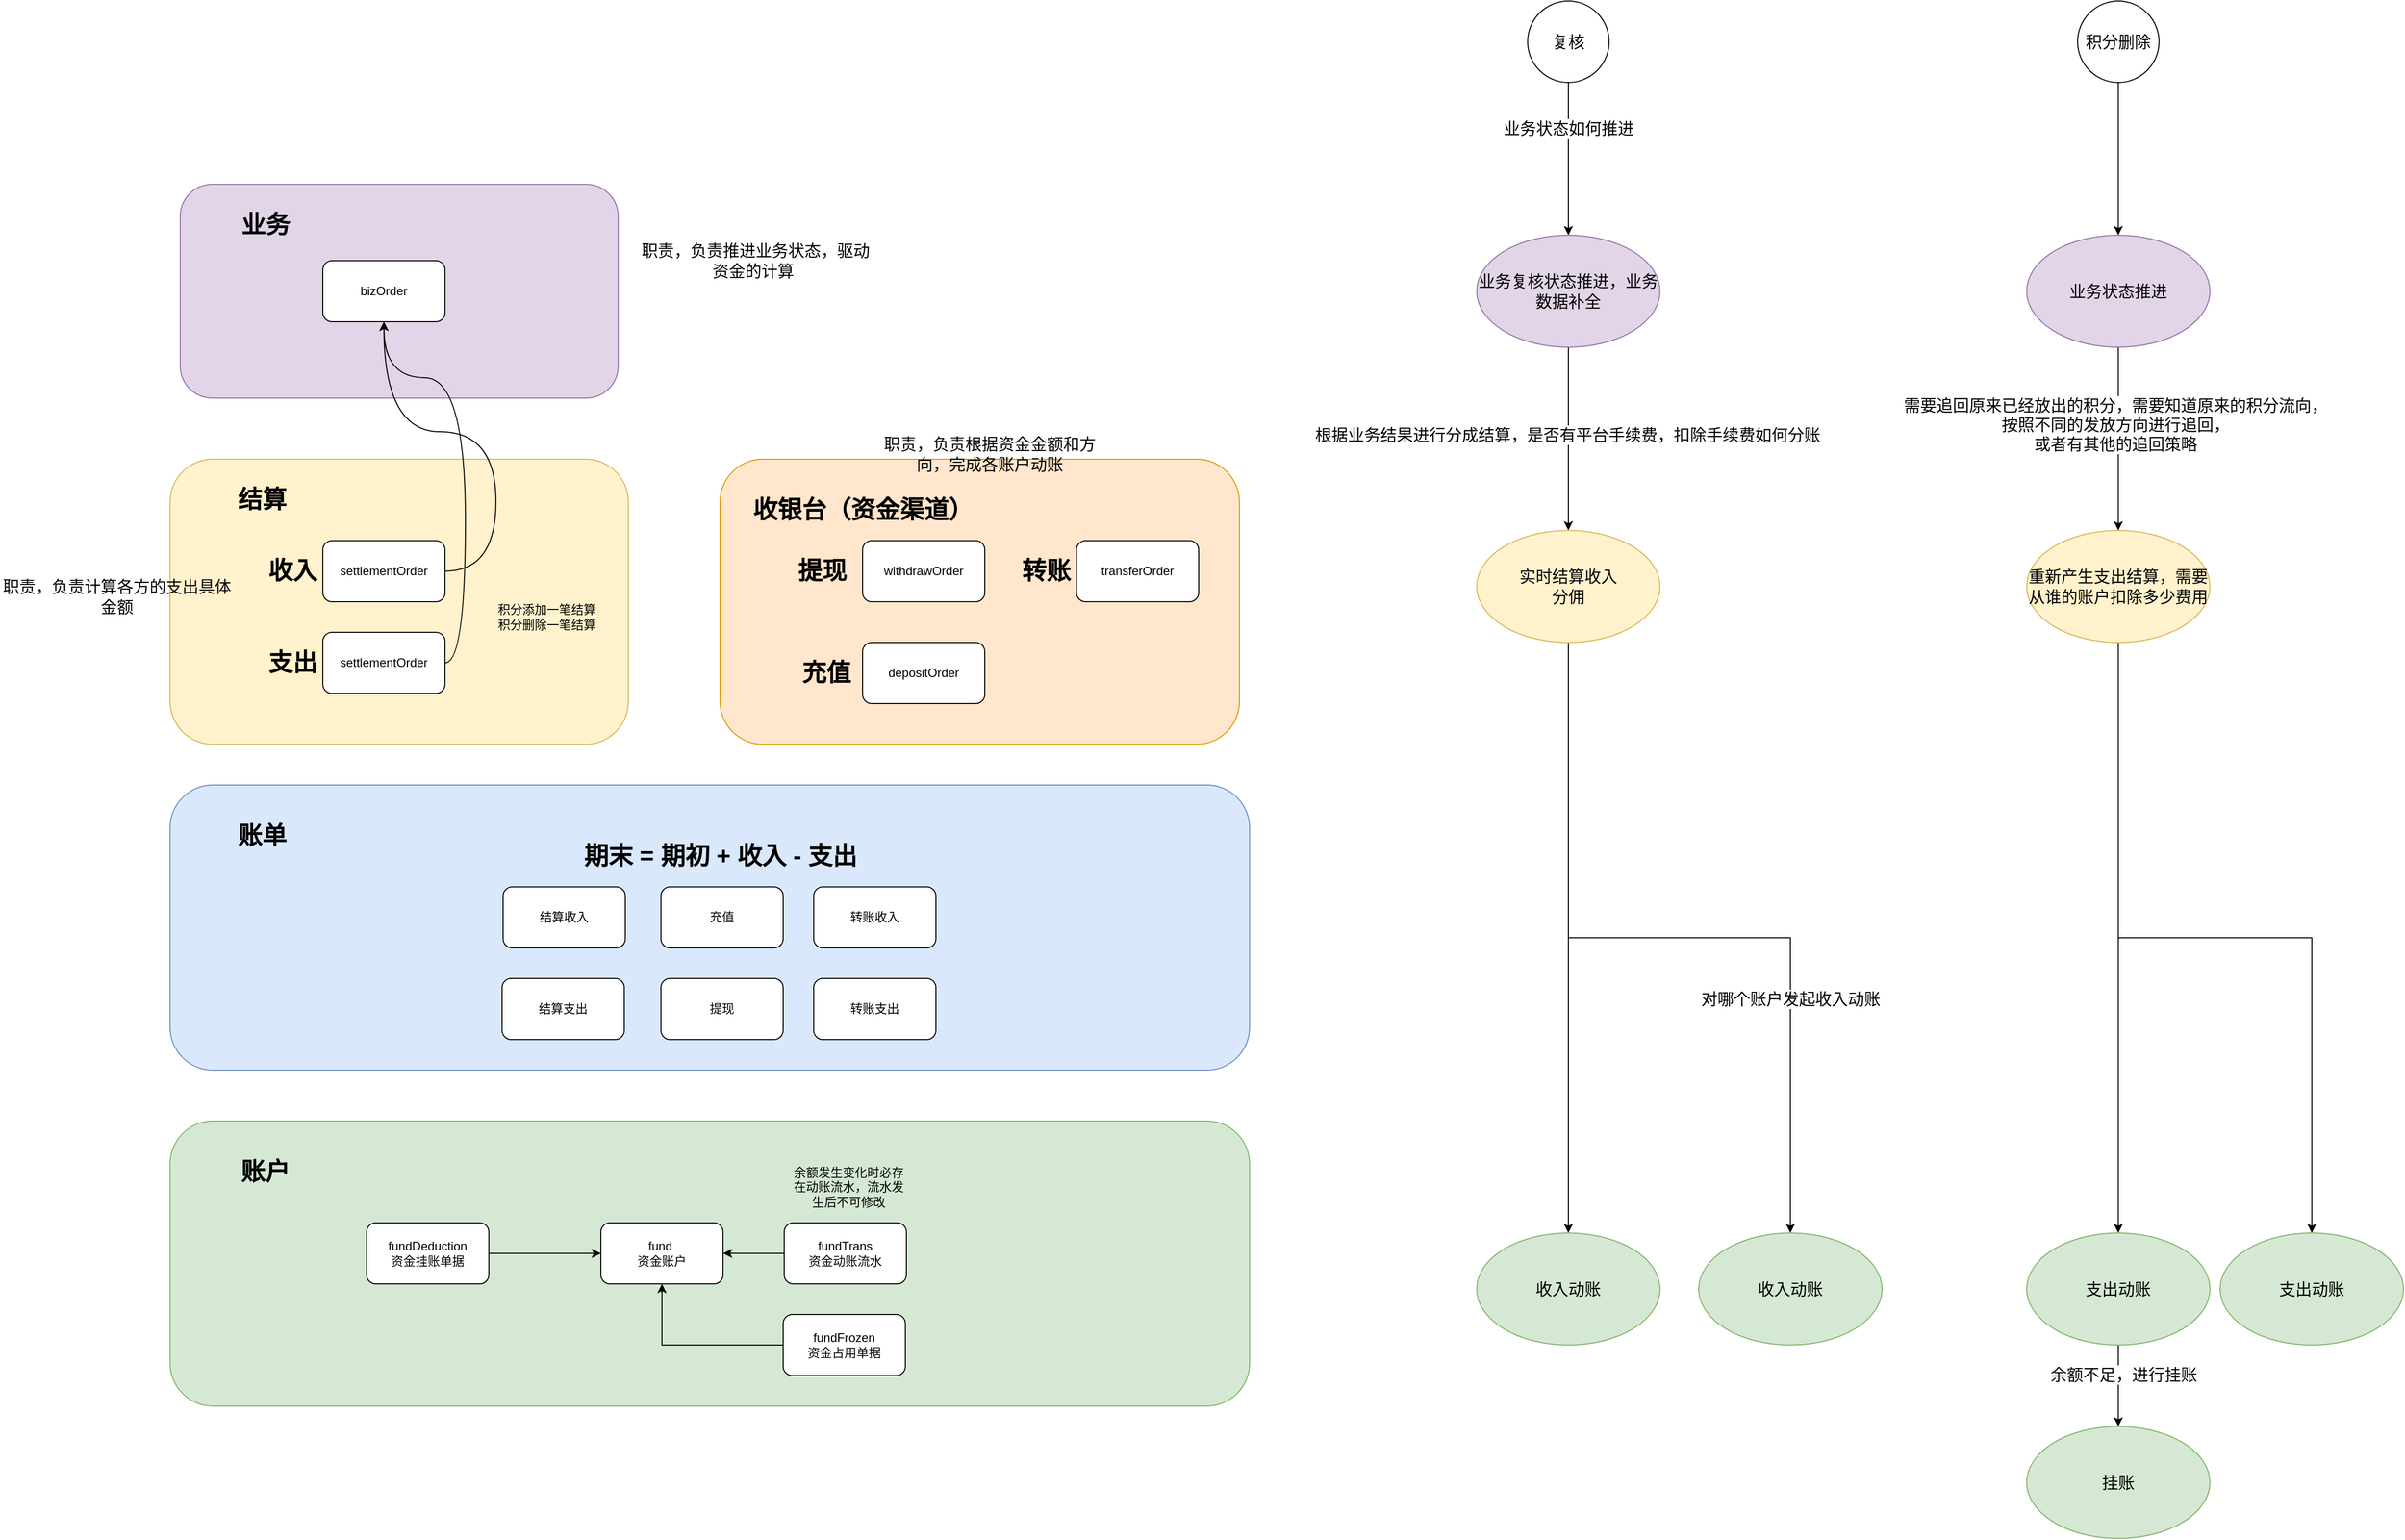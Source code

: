 <mxfile version="24.7.17">
  <diagram name="Page-1" id="vIbstCNoSWVD-QdiPi1U">
    <mxGraphModel dx="4931" dy="4686" grid="1" gridSize="10" guides="1" tooltips="1" connect="1" arrows="1" fold="1" page="1" pageScale="1" pageWidth="827" pageHeight="1169" math="0" shadow="0">
      <root>
        <mxCell id="0" />
        <mxCell id="1" parent="0" />
        <mxCell id="Ge4TA9jkR1d-FdP0cKFU-1" value="" style="rounded=1;whiteSpace=wrap;html=1;fillColor=#fff2cc;strokeColor=#d6b656;" parent="1" vertex="1">
          <mxGeometry x="-233" y="-1050" width="450" height="280" as="geometry" />
        </mxCell>
        <mxCell id="Ge4TA9jkR1d-FdP0cKFU-2" value="结算" style="text;strokeColor=none;fillColor=none;html=1;fontSize=24;fontStyle=1;verticalAlign=middle;align=center;" parent="1" vertex="1">
          <mxGeometry x="-193" y="-1030" width="100" height="40" as="geometry" />
        </mxCell>
        <mxCell id="Ge4TA9jkR1d-FdP0cKFU-3" value="settlementOrder" style="rounded=1;whiteSpace=wrap;html=1;" parent="1" vertex="1">
          <mxGeometry x="-83" y="-970" width="120" height="60" as="geometry" />
        </mxCell>
        <mxCell id="Ge4TA9jkR1d-FdP0cKFU-4" value="" style="rounded=1;whiteSpace=wrap;html=1;fillColor=#e1d5e7;strokeColor=#9673a6;" parent="1" vertex="1">
          <mxGeometry x="-223" y="-1320" width="430" height="210" as="geometry" />
        </mxCell>
        <mxCell id="Ge4TA9jkR1d-FdP0cKFU-5" value="&amp;nbsp;业务" style="text;strokeColor=none;fillColor=none;html=1;fontSize=24;fontStyle=1;verticalAlign=middle;align=center;" parent="1" vertex="1">
          <mxGeometry x="-193" y="-1300" width="100" height="40" as="geometry" />
        </mxCell>
        <mxCell id="Ge4TA9jkR1d-FdP0cKFU-6" value="bizOrder" style="rounded=1;whiteSpace=wrap;html=1;" parent="1" vertex="1">
          <mxGeometry x="-83" y="-1245" width="120" height="60" as="geometry" />
        </mxCell>
        <mxCell id="Ge4TA9jkR1d-FdP0cKFU-7" style="edgeStyle=orthogonalEdgeStyle;rounded=0;orthogonalLoop=1;jettySize=auto;html=1;exitX=1;exitY=0.5;exitDx=0;exitDy=0;entryX=0.5;entryY=1;entryDx=0;entryDy=0;curved=1;" parent="1" source="Ge4TA9jkR1d-FdP0cKFU-8" target="Ge4TA9jkR1d-FdP0cKFU-6" edge="1">
          <mxGeometry relative="1" as="geometry">
            <Array as="points">
              <mxPoint x="57" y="-850" />
              <mxPoint x="57" y="-1130" />
              <mxPoint x="-23" y="-1130" />
            </Array>
          </mxGeometry>
        </mxCell>
        <mxCell id="Ge4TA9jkR1d-FdP0cKFU-8" value="settlementOrder" style="rounded=1;whiteSpace=wrap;html=1;" parent="1" vertex="1">
          <mxGeometry x="-83" y="-880" width="120" height="60" as="geometry" />
        </mxCell>
        <mxCell id="Ge4TA9jkR1d-FdP0cKFU-9" value="收入" style="text;strokeColor=none;fillColor=none;html=1;fontSize=24;fontStyle=1;verticalAlign=middle;align=center;" parent="1" vertex="1">
          <mxGeometry x="-163" y="-960" width="100" height="40" as="geometry" />
        </mxCell>
        <mxCell id="Ge4TA9jkR1d-FdP0cKFU-10" value="支出" style="text;strokeColor=none;fillColor=none;html=1;fontSize=24;fontStyle=1;verticalAlign=middle;align=center;" parent="1" vertex="1">
          <mxGeometry x="-163" y="-870" width="100" height="40" as="geometry" />
        </mxCell>
        <mxCell id="Ge4TA9jkR1d-FdP0cKFU-11" style="edgeStyle=orthogonalEdgeStyle;rounded=0;orthogonalLoop=1;jettySize=auto;html=1;exitX=1;exitY=0.5;exitDx=0;exitDy=0;curved=1;" parent="1" source="Ge4TA9jkR1d-FdP0cKFU-3" target="Ge4TA9jkR1d-FdP0cKFU-6" edge="1">
          <mxGeometry relative="1" as="geometry">
            <mxPoint x="397" y="-1230" as="targetPoint" />
            <Array as="points">
              <mxPoint x="87" y="-940" />
              <mxPoint x="87" y="-1077" />
              <mxPoint x="-23" y="-1077" />
            </Array>
          </mxGeometry>
        </mxCell>
        <mxCell id="Ge4TA9jkR1d-FdP0cKFU-12" value="积分添加一笔结算&lt;div&gt;积分删除一笔结算&lt;/div&gt;" style="text;html=1;align=center;verticalAlign=middle;whiteSpace=wrap;rounded=0;" parent="1" vertex="1">
          <mxGeometry x="57" y="-910" width="160" height="30" as="geometry" />
        </mxCell>
        <mxCell id="Ge4TA9jkR1d-FdP0cKFU-13" value="" style="rounded=1;whiteSpace=wrap;html=1;fillColor=#ffe6cc;strokeColor=#d79b00;" parent="1" vertex="1">
          <mxGeometry x="307" y="-1050" width="510" height="280" as="geometry" />
        </mxCell>
        <mxCell id="Ge4TA9jkR1d-FdP0cKFU-15" value="收银台（资金渠道）" style="text;strokeColor=none;fillColor=none;html=1;fontSize=24;fontStyle=1;verticalAlign=middle;align=center;" parent="1" vertex="1">
          <mxGeometry x="397" y="-1020" width="100" height="40" as="geometry" />
        </mxCell>
        <mxCell id="Ge4TA9jkR1d-FdP0cKFU-16" value="withdrawOrder" style="rounded=1;whiteSpace=wrap;html=1;" parent="1" vertex="1">
          <mxGeometry x="447" y="-970" width="120" height="60" as="geometry" />
        </mxCell>
        <mxCell id="Ge4TA9jkR1d-FdP0cKFU-17" value="depositOrder" style="rounded=1;whiteSpace=wrap;html=1;" parent="1" vertex="1">
          <mxGeometry x="447" y="-870" width="120" height="60" as="geometry" />
        </mxCell>
        <mxCell id="Ge4TA9jkR1d-FdP0cKFU-18" value="提现" style="text;strokeColor=none;fillColor=none;html=1;fontSize=24;fontStyle=1;verticalAlign=middle;align=center;" parent="1" vertex="1">
          <mxGeometry x="357" y="-960" width="100" height="40" as="geometry" />
        </mxCell>
        <mxCell id="Ge4TA9jkR1d-FdP0cKFU-19" value="充值" style="text;strokeColor=none;fillColor=none;html=1;fontSize=24;fontStyle=1;verticalAlign=middle;align=center;" parent="1" vertex="1">
          <mxGeometry x="361" y="-860" width="100" height="40" as="geometry" />
        </mxCell>
        <mxCell id="Ge4TA9jkR1d-FdP0cKFU-20" value="transferOrder" style="rounded=1;whiteSpace=wrap;html=1;" parent="1" vertex="1">
          <mxGeometry x="657" y="-970" width="120" height="60" as="geometry" />
        </mxCell>
        <mxCell id="Ge4TA9jkR1d-FdP0cKFU-21" value="转账" style="text;strokeColor=none;fillColor=none;html=1;fontSize=24;fontStyle=1;verticalAlign=middle;align=center;" parent="1" vertex="1">
          <mxGeometry x="577" y="-960" width="100" height="40" as="geometry" />
        </mxCell>
        <mxCell id="Ge4TA9jkR1d-FdP0cKFU-22" value="" style="rounded=1;whiteSpace=wrap;html=1;fillColor=#dae8fc;strokeColor=#6c8ebf;" parent="1" vertex="1">
          <mxGeometry x="-233" y="-730" width="1060" height="280" as="geometry" />
        </mxCell>
        <mxCell id="Ge4TA9jkR1d-FdP0cKFU-23" value="账单" style="text;strokeColor=none;fillColor=none;html=1;fontSize=24;fontStyle=1;verticalAlign=middle;align=center;" parent="1" vertex="1">
          <mxGeometry x="-193" y="-700" width="100" height="40" as="geometry" />
        </mxCell>
        <mxCell id="Ge4TA9jkR1d-FdP0cKFU-24" value="期末 = 期初 + 收入 - 支出" style="text;strokeColor=none;fillColor=none;html=1;fontSize=24;fontStyle=1;verticalAlign=middle;align=center;" parent="1" vertex="1">
          <mxGeometry x="257" y="-680" width="100" height="40" as="geometry" />
        </mxCell>
        <mxCell id="Ge4TA9jkR1d-FdP0cKFU-25" value="结算收入" style="rounded=1;whiteSpace=wrap;html=1;" parent="1" vertex="1">
          <mxGeometry x="94" y="-630" width="120" height="60" as="geometry" />
        </mxCell>
        <mxCell id="Ge4TA9jkR1d-FdP0cKFU-26" value="充值" style="rounded=1;whiteSpace=wrap;html=1;" parent="1" vertex="1">
          <mxGeometry x="249" y="-630" width="120" height="60" as="geometry" />
        </mxCell>
        <mxCell id="Ge4TA9jkR1d-FdP0cKFU-27" value="转账收入" style="rounded=1;whiteSpace=wrap;html=1;" parent="1" vertex="1">
          <mxGeometry x="399" y="-630" width="120" height="60" as="geometry" />
        </mxCell>
        <mxCell id="Ge4TA9jkR1d-FdP0cKFU-28" value="结算支出" style="rounded=1;whiteSpace=wrap;html=1;" parent="1" vertex="1">
          <mxGeometry x="93" y="-540" width="120" height="60" as="geometry" />
        </mxCell>
        <mxCell id="Ge4TA9jkR1d-FdP0cKFU-29" value="提现" style="rounded=1;whiteSpace=wrap;html=1;" parent="1" vertex="1">
          <mxGeometry x="249" y="-540" width="120" height="60" as="geometry" />
        </mxCell>
        <mxCell id="Ge4TA9jkR1d-FdP0cKFU-30" value="转账支出" style="rounded=1;whiteSpace=wrap;html=1;" parent="1" vertex="1">
          <mxGeometry x="399" y="-540" width="120" height="60" as="geometry" />
        </mxCell>
        <mxCell id="Ge4TA9jkR1d-FdP0cKFU-31" value="" style="rounded=1;whiteSpace=wrap;html=1;fillColor=#d5e8d4;strokeColor=#82b366;" parent="1" vertex="1">
          <mxGeometry x="-233" y="-400" width="1060" height="280" as="geometry" />
        </mxCell>
        <mxCell id="Ge4TA9jkR1d-FdP0cKFU-32" value="账户" style="text;strokeColor=none;fillColor=none;html=1;fontSize=24;fontStyle=1;verticalAlign=middle;align=center;" parent="1" vertex="1">
          <mxGeometry x="-190" y="-370" width="100" height="40" as="geometry" />
        </mxCell>
        <mxCell id="Ge4TA9jkR1d-FdP0cKFU-33" value="fund&amp;nbsp;&lt;div&gt;资金账户&lt;/div&gt;" style="rounded=1;whiteSpace=wrap;html=1;" parent="1" vertex="1">
          <mxGeometry x="190" y="-300" width="120" height="60" as="geometry" />
        </mxCell>
        <mxCell id="Ge4TA9jkR1d-FdP0cKFU-34" style="edgeStyle=orthogonalEdgeStyle;rounded=0;orthogonalLoop=1;jettySize=auto;html=1;exitX=0;exitY=0.5;exitDx=0;exitDy=0;entryX=1;entryY=0.5;entryDx=0;entryDy=0;" parent="1" source="Ge4TA9jkR1d-FdP0cKFU-35" target="Ge4TA9jkR1d-FdP0cKFU-33" edge="1">
          <mxGeometry relative="1" as="geometry" />
        </mxCell>
        <mxCell id="Ge4TA9jkR1d-FdP0cKFU-35" value="fund&lt;span style=&quot;background-color: initial;&quot;&gt;T&lt;/span&gt;&lt;span style=&quot;background-color: initial;&quot;&gt;rans&lt;/span&gt;&lt;div&gt;&lt;div&gt;资金动账流水&lt;/div&gt;&lt;/div&gt;" style="rounded=1;whiteSpace=wrap;html=1;" parent="1" vertex="1">
          <mxGeometry x="370" y="-300" width="120" height="60" as="geometry" />
        </mxCell>
        <mxCell id="Ge4TA9jkR1d-FdP0cKFU-36" value="余额发生变化时必存在动账流水，流水发生后不可修改" style="text;html=1;align=center;verticalAlign=middle;whiteSpace=wrap;rounded=0;" parent="1" vertex="1">
          <mxGeometry x="377" y="-350" width="113" height="30" as="geometry" />
        </mxCell>
        <mxCell id="Ge4TA9jkR1d-FdP0cKFU-37" style="edgeStyle=orthogonalEdgeStyle;rounded=0;orthogonalLoop=1;jettySize=auto;html=1;exitX=0;exitY=0.5;exitDx=0;exitDy=0;" parent="1" source="Ge4TA9jkR1d-FdP0cKFU-38" target="Ge4TA9jkR1d-FdP0cKFU-33" edge="1">
          <mxGeometry relative="1" as="geometry" />
        </mxCell>
        <mxCell id="Ge4TA9jkR1d-FdP0cKFU-38" value="fundFrozen&lt;div&gt;&lt;div&gt;资金占用单据&lt;/div&gt;&lt;/div&gt;" style="rounded=1;whiteSpace=wrap;html=1;" parent="1" vertex="1">
          <mxGeometry x="369" y="-210" width="120" height="60" as="geometry" />
        </mxCell>
        <mxCell id="Ge4TA9jkR1d-FdP0cKFU-39" style="edgeStyle=orthogonalEdgeStyle;rounded=0;orthogonalLoop=1;jettySize=auto;html=1;exitX=1;exitY=0.5;exitDx=0;exitDy=0;" parent="1" source="Ge4TA9jkR1d-FdP0cKFU-40" target="Ge4TA9jkR1d-FdP0cKFU-33" edge="1">
          <mxGeometry relative="1" as="geometry" />
        </mxCell>
        <mxCell id="Ge4TA9jkR1d-FdP0cKFU-40" value="fundDeduction&lt;div&gt;&lt;div&gt;资金挂账单据&lt;/div&gt;&lt;/div&gt;" style="rounded=1;whiteSpace=wrap;html=1;" parent="1" vertex="1">
          <mxGeometry x="-40" y="-300" width="120" height="60" as="geometry" />
        </mxCell>
        <mxCell id="Ge4TA9jkR1d-FdP0cKFU-41" style="edgeStyle=orthogonalEdgeStyle;rounded=0;orthogonalLoop=1;jettySize=auto;html=1;exitX=0.5;exitY=1;exitDx=0;exitDy=0;entryX=0.5;entryY=0;entryDx=0;entryDy=0;" parent="1" source="Ge4TA9jkR1d-FdP0cKFU-43" target="Ge4TA9jkR1d-FdP0cKFU-47" edge="1">
          <mxGeometry relative="1" as="geometry" />
        </mxCell>
        <mxCell id="Ge4TA9jkR1d-FdP0cKFU-42" value="&lt;font style=&quot;font-size: 16px;&quot;&gt;业务状态如何推进&lt;/font&gt;" style="edgeLabel;html=1;align=center;verticalAlign=middle;resizable=0;points=[];" parent="Ge4TA9jkR1d-FdP0cKFU-41" vertex="1" connectable="0">
          <mxGeometry x="-0.388" relative="1" as="geometry">
            <mxPoint y="-1" as="offset" />
          </mxGeometry>
        </mxCell>
        <mxCell id="Ge4TA9jkR1d-FdP0cKFU-43" value="&lt;font style=&quot;font-size: 16px;&quot;&gt;复核&lt;/font&gt;" style="ellipse;whiteSpace=wrap;html=1;aspect=fixed;" parent="1" vertex="1">
          <mxGeometry x="1100" y="-1500" width="80" height="80" as="geometry" />
        </mxCell>
        <mxCell id="Ge4TA9jkR1d-FdP0cKFU-45" style="edgeStyle=orthogonalEdgeStyle;rounded=0;orthogonalLoop=1;jettySize=auto;html=1;exitX=0.5;exitY=1;exitDx=0;exitDy=0;entryX=0.5;entryY=0;entryDx=0;entryDy=0;" parent="1" source="Ge4TA9jkR1d-FdP0cKFU-47" target="Ge4TA9jkR1d-FdP0cKFU-52" edge="1">
          <mxGeometry relative="1" as="geometry" />
        </mxCell>
        <mxCell id="Ge4TA9jkR1d-FdP0cKFU-46" value="&lt;font style=&quot;font-size: 16px;&quot;&gt;根据业务结果进行分成结算，是否有平台手续费，扣除手续费如何分账&lt;/font&gt;" style="edgeLabel;html=1;align=center;verticalAlign=middle;resizable=0;points=[];" parent="Ge4TA9jkR1d-FdP0cKFU-45" vertex="1" connectable="0">
          <mxGeometry x="-0.04" y="-1" relative="1" as="geometry">
            <mxPoint y="-1" as="offset" />
          </mxGeometry>
        </mxCell>
        <mxCell id="Ge4TA9jkR1d-FdP0cKFU-47" value="&lt;font style=&quot;font-size: 16px;&quot;&gt;业务复核状态推进，业务数据补全&lt;/font&gt;" style="ellipse;whiteSpace=wrap;html=1;fillColor=#e1d5e7;strokeColor=#9673a6;" parent="1" vertex="1">
          <mxGeometry x="1050" y="-1270" width="180" height="110" as="geometry" />
        </mxCell>
        <mxCell id="Ge4TA9jkR1d-FdP0cKFU-49" style="edgeStyle=orthogonalEdgeStyle;rounded=0;orthogonalLoop=1;jettySize=auto;html=1;exitX=0.5;exitY=1;exitDx=0;exitDy=0;entryX=0.5;entryY=0;entryDx=0;entryDy=0;" parent="1" source="Ge4TA9jkR1d-FdP0cKFU-52" target="Ge4TA9jkR1d-FdP0cKFU-54" edge="1">
          <mxGeometry relative="1" as="geometry" />
        </mxCell>
        <mxCell id="Ge4TA9jkR1d-FdP0cKFU-50" style="edgeStyle=orthogonalEdgeStyle;rounded=0;orthogonalLoop=1;jettySize=auto;html=1;exitX=0.5;exitY=1;exitDx=0;exitDy=0;entryX=0.5;entryY=0;entryDx=0;entryDy=0;" parent="1" source="Ge4TA9jkR1d-FdP0cKFU-52" target="Ge4TA9jkR1d-FdP0cKFU-55" edge="1">
          <mxGeometry relative="1" as="geometry" />
        </mxCell>
        <mxCell id="Ge4TA9jkR1d-FdP0cKFU-51" value="&lt;font style=&quot;font-size: 16px;&quot;&gt;对哪个账户发起收入动账&lt;/font&gt;" style="edgeLabel;html=1;align=center;verticalAlign=middle;resizable=0;points=[];" parent="Ge4TA9jkR1d-FdP0cKFU-50" vertex="1" connectable="0">
          <mxGeometry x="0.422" relative="1" as="geometry">
            <mxPoint as="offset" />
          </mxGeometry>
        </mxCell>
        <mxCell id="Ge4TA9jkR1d-FdP0cKFU-52" value="&lt;font style=&quot;font-size: 16px;&quot;&gt;实时结算收入&lt;/font&gt;&lt;div style=&quot;font-size: 16px;&quot;&gt;&lt;font style=&quot;font-size: 16px;&quot;&gt;分佣&lt;/font&gt;&lt;/div&gt;" style="ellipse;whiteSpace=wrap;html=1;fillColor=#fff2cc;strokeColor=#d6b656;" parent="1" vertex="1">
          <mxGeometry x="1050" y="-980" width="180" height="110" as="geometry" />
        </mxCell>
        <mxCell id="Ge4TA9jkR1d-FdP0cKFU-54" value="&lt;font style=&quot;font-size: 16px;&quot;&gt;收入动账&lt;/font&gt;" style="ellipse;whiteSpace=wrap;html=1;fillColor=#d5e8d4;strokeColor=#82b366;" parent="1" vertex="1">
          <mxGeometry x="1050" y="-290" width="180" height="110" as="geometry" />
        </mxCell>
        <mxCell id="Ge4TA9jkR1d-FdP0cKFU-55" value="&lt;font style=&quot;font-size: 16px;&quot;&gt;收入动账&lt;/font&gt;" style="ellipse;whiteSpace=wrap;html=1;fillColor=#d5e8d4;strokeColor=#82b366;" parent="1" vertex="1">
          <mxGeometry x="1268" y="-290" width="180" height="110" as="geometry" />
        </mxCell>
        <mxCell id="Ge4TA9jkR1d-FdP0cKFU-56" style="edgeStyle=orthogonalEdgeStyle;rounded=0;orthogonalLoop=1;jettySize=auto;html=1;exitX=0.5;exitY=1;exitDx=0;exitDy=0;entryX=0.5;entryY=0;entryDx=0;entryDy=0;" parent="1" source="Ge4TA9jkR1d-FdP0cKFU-57" target="Ge4TA9jkR1d-FdP0cKFU-61" edge="1">
          <mxGeometry relative="1" as="geometry" />
        </mxCell>
        <mxCell id="Ge4TA9jkR1d-FdP0cKFU-57" value="&lt;font style=&quot;font-size: 16px;&quot;&gt;积分删除&lt;/font&gt;" style="ellipse;whiteSpace=wrap;html=1;aspect=fixed;" parent="1" vertex="1">
          <mxGeometry x="1640" y="-1500" width="80" height="80" as="geometry" />
        </mxCell>
        <mxCell id="Ge4TA9jkR1d-FdP0cKFU-58" style="edgeStyle=orthogonalEdgeStyle;rounded=0;orthogonalLoop=1;jettySize=auto;html=1;exitX=0.5;exitY=1;exitDx=0;exitDy=0;entryX=0.5;entryY=0;entryDx=0;entryDy=0;" parent="1" source="Ge4TA9jkR1d-FdP0cKFU-61" target="Ge4TA9jkR1d-FdP0cKFU-65" edge="1">
          <mxGeometry relative="1" as="geometry" />
        </mxCell>
        <mxCell id="Ge4TA9jkR1d-FdP0cKFU-59" value="&lt;font style=&quot;font-size: 16px;&quot;&gt;需要追回原来已经放出的积分，需要知道原来的积分流向，&lt;/font&gt;&lt;div&gt;&lt;font style=&quot;font-size: 16px;&quot;&gt;按照不同的发放方向进行追回，&lt;/font&gt;&lt;div style=&quot;font-size: 16px;&quot;&gt;&lt;font style=&quot;font-size: 16px;&quot;&gt;或者有其他的追回策略&lt;/font&gt;&lt;/div&gt;&lt;/div&gt;" style="edgeLabel;html=1;align=center;verticalAlign=middle;resizable=0;points=[];" parent="Ge4TA9jkR1d-FdP0cKFU-58" vertex="1" connectable="0">
          <mxGeometry x="-0.158" y="-3" relative="1" as="geometry">
            <mxPoint as="offset" />
          </mxGeometry>
        </mxCell>
        <mxCell id="Ge4TA9jkR1d-FdP0cKFU-61" value="&lt;font style=&quot;font-size: 16px;&quot;&gt;业务状态推进&lt;/font&gt;" style="ellipse;whiteSpace=wrap;html=1;fillColor=#e1d5e7;strokeColor=#9673a6;" parent="1" vertex="1">
          <mxGeometry x="1590" y="-1270" width="180" height="110" as="geometry" />
        </mxCell>
        <mxCell id="Ge4TA9jkR1d-FdP0cKFU-63" style="edgeStyle=orthogonalEdgeStyle;rounded=0;orthogonalLoop=1;jettySize=auto;html=1;exitX=0.5;exitY=1;exitDx=0;exitDy=0;entryX=0.5;entryY=0;entryDx=0;entryDy=0;" parent="1" source="Ge4TA9jkR1d-FdP0cKFU-65" target="Ge4TA9jkR1d-FdP0cKFU-68" edge="1">
          <mxGeometry relative="1" as="geometry" />
        </mxCell>
        <mxCell id="Ge4TA9jkR1d-FdP0cKFU-64" style="edgeStyle=orthogonalEdgeStyle;rounded=0;orthogonalLoop=1;jettySize=auto;html=1;exitX=0.5;exitY=1;exitDx=0;exitDy=0;entryX=0.5;entryY=0;entryDx=0;entryDy=0;" parent="1" source="Ge4TA9jkR1d-FdP0cKFU-65" target="Ge4TA9jkR1d-FdP0cKFU-70" edge="1">
          <mxGeometry relative="1" as="geometry" />
        </mxCell>
        <mxCell id="Ge4TA9jkR1d-FdP0cKFU-65" value="&lt;font style=&quot;font-size: 16px;&quot;&gt;重新产生支出结算，需要从谁的账户扣除多少费用&lt;/font&gt;" style="ellipse;whiteSpace=wrap;html=1;fillColor=#fff2cc;strokeColor=#d6b656;" parent="1" vertex="1">
          <mxGeometry x="1590" y="-980" width="180" height="110" as="geometry" />
        </mxCell>
        <mxCell id="Ge4TA9jkR1d-FdP0cKFU-66" style="edgeStyle=orthogonalEdgeStyle;rounded=0;orthogonalLoop=1;jettySize=auto;html=1;exitX=0.5;exitY=1;exitDx=0;exitDy=0;entryX=0.5;entryY=0;entryDx=0;entryDy=0;" parent="1" source="Ge4TA9jkR1d-FdP0cKFU-68" target="Ge4TA9jkR1d-FdP0cKFU-69" edge="1">
          <mxGeometry relative="1" as="geometry" />
        </mxCell>
        <mxCell id="Ge4TA9jkR1d-FdP0cKFU-67" value="&lt;font style=&quot;font-size: 16px;&quot;&gt;余额不足，进行挂账&lt;/font&gt;" style="edgeLabel;html=1;align=center;verticalAlign=middle;resizable=0;points=[];" parent="Ge4TA9jkR1d-FdP0cKFU-66" vertex="1" connectable="0">
          <mxGeometry x="-0.267" y="5" relative="1" as="geometry">
            <mxPoint y="-1" as="offset" />
          </mxGeometry>
        </mxCell>
        <mxCell id="Ge4TA9jkR1d-FdP0cKFU-68" value="&lt;font style=&quot;font-size: 16px;&quot;&gt;支出动账&lt;/font&gt;" style="ellipse;whiteSpace=wrap;html=1;fillColor=#d5e8d4;strokeColor=#82b366;" parent="1" vertex="1">
          <mxGeometry x="1590" y="-290" width="180" height="110" as="geometry" />
        </mxCell>
        <mxCell id="Ge4TA9jkR1d-FdP0cKFU-69" value="&lt;font style=&quot;font-size: 16px;&quot;&gt;挂账&lt;/font&gt;" style="ellipse;whiteSpace=wrap;html=1;fillColor=#d5e8d4;strokeColor=#82b366;" parent="1" vertex="1">
          <mxGeometry x="1590" y="-100" width="180" height="110" as="geometry" />
        </mxCell>
        <mxCell id="Ge4TA9jkR1d-FdP0cKFU-70" value="&lt;font style=&quot;font-size: 16px;&quot;&gt;支出动账&lt;/font&gt;" style="ellipse;whiteSpace=wrap;html=1;fillColor=#d5e8d4;strokeColor=#82b366;" parent="1" vertex="1">
          <mxGeometry x="1780" y="-290" width="180" height="110" as="geometry" />
        </mxCell>
        <mxCell id="Ge4TA9jkR1d-FdP0cKFU-76" value="职责，负责计算各方的支出具体金额" style="text;html=1;align=center;verticalAlign=middle;whiteSpace=wrap;rounded=0;fontSize=16;" parent="1" vertex="1">
          <mxGeometry x="-400" y="-930" width="230" height="30" as="geometry" />
        </mxCell>
        <mxCell id="Ge4TA9jkR1d-FdP0cKFU-77" value="&lt;font style=&quot;font-size: 16px;&quot;&gt;职责，负责推进业务状态，驱动资金的计算&amp;nbsp;&lt;/font&gt;" style="text;html=1;align=center;verticalAlign=middle;whiteSpace=wrap;rounded=0;fontSize=16;" parent="1" vertex="1">
          <mxGeometry x="227" y="-1260" width="230" height="30" as="geometry" />
        </mxCell>
        <mxCell id="Ge4TA9jkR1d-FdP0cKFU-78" value="职责，负责根据资金金额和方向，完成各账户动账" style="text;html=1;align=center;verticalAlign=middle;whiteSpace=wrap;rounded=0;fontSize=16;" parent="1" vertex="1">
          <mxGeometry x="457" y="-1070" width="230" height="30" as="geometry" />
        </mxCell>
      </root>
    </mxGraphModel>
  </diagram>
</mxfile>
